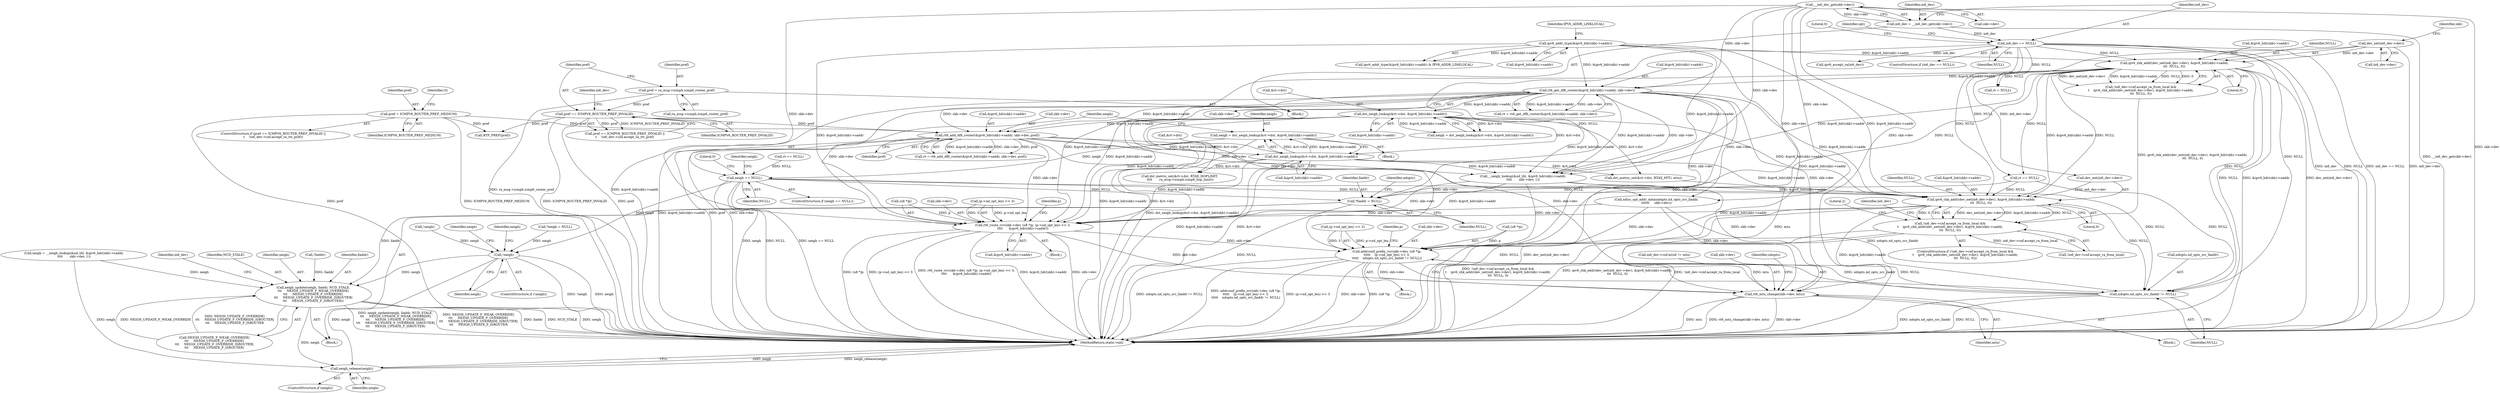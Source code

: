 digraph "0_linux_6fd99094de2b83d1d4c8457f2c83483b2828e75a@pointer" {
"1000486" [label="(Call,neigh = dst_neigh_lookup(&rt->dst, &ipv6_hdr(skb)->saddr))"];
"1000488" [label="(Call,dst_neigh_lookup(&rt->dst, &ipv6_hdr(skb)->saddr))"];
"1000407" [label="(Call,dst_neigh_lookup(&rt->dst, &ipv6_hdr(skb)->saddr))"];
"1000393" [label="(Call,rt6_get_dflt_router(&ipv6_hdr(skb)->saddr, skb->dev))"];
"1000167" [label="(Call,ipv6_addr_type(&ipv6_hdr(skb)->saddr))"];
"1000339" [label="(Call,ipv6_chk_addr(dev_net(in6_dev->dev), &ipv6_hdr(skb)->saddr,\n\t\t\t  NULL, 0))"];
"1000340" [label="(Call,dev_net(in6_dev->dev))"];
"1000209" [label="(Call,in6_dev == NULL)"];
"1000202" [label="(Call,in6_dev = __in6_dev_get(skb->dev))"];
"1000204" [label="(Call,__in6_dev_get(skb->dev))"];
"1000465" [label="(Call,rt6_add_dflt_router(&ipv6_hdr(skb)->saddr, skb->dev, pref))"];
"1000388" [label="(Call,pref = ICMPV6_ROUTER_PREF_MEDIUM)"];
"1000379" [label="(Call,pref == ICMPV6_ROUTER_PREF_INVALID)"];
"1000370" [label="(Call,pref = ra_msg->icmph.icmp6_router_pref)"];
"1000499" [label="(Call,neigh == NULL)"];
"1000725" [label="(Call,!neigh)"];
"1000771" [label="(Call,neigh_update(neigh, lladdr, NUD_STALE,\n\t\t\t     NEIGH_UPDATE_F_WEAK_OVERRIDE|\n\t\t\t     NEIGH_UPDATE_F_OVERRIDE|\n\t\t\t     NEIGH_UPDATE_F_OVERRIDE_ISROUTER|\n\t\t\t     NEIGH_UPDATE_F_ISROUTER))"];
"1001102" [label="(Call,neigh_release(neigh))"];
"1000745" [label="(Call,*lladdr = NULL)"];
"1000806" [label="(Call,ipv6_chk_addr(dev_net(in6_dev->dev), &ipv6_hdr(skb)->saddr,\n\t\t\t  NULL, 0))"];
"1000799" [label="(Call,!in6_dev->cnf.accept_ra_from_local &&\n\t    ipv6_chk_addr(dev_net(in6_dev->dev), &ipv6_hdr(skb)->saddr,\n\t\t\t  NULL, 0))"];
"1000900" [label="(Call,rt6_route_rcv(skb->dev, (u8 *)p, (p->nd_opt_len) << 3,\n\t\t\t\t      &ipv6_hdr(skb)->saddr))"];
"1000963" [label="(Call,addrconf_prefix_rcv(skb->dev, (u8 *)p,\n\t\t\t\t\t    (p->nd_opt_len) << 3,\n\t\t\t\t\t    ndopts.nd_opts_src_lladdr != NULL))"];
"1001055" [label="(Call,rt6_mtu_change(skb->dev, mtu))"];
"1000975" [label="(Call,ndopts.nd_opts_src_lladdr != NULL)"];
"1000391" [label="(Call,rt = rt6_get_dflt_router(&ipv6_hdr(skb)->saddr, skb->dev))"];
"1001102" [label="(Call,neigh_release(neigh))"];
"1000798" [label="(ControlStructure,if (!in6_dev->cnf.accept_ra_from_local &&\n\t    ipv6_chk_addr(dev_net(in6_dev->dev), &ipv6_hdr(skb)->saddr,\n\t\t\t  NULL, 0)))"];
"1000340" [label="(Call,dev_net(in6_dev->dev))"];
"1000371" [label="(Identifier,pref)"];
"1001048" [label="(Call,dst_metric_set(&rt->dst, RTAX_MTU, mtu))"];
"1000500" [label="(Identifier,neigh)"];
"1000800" [label="(Call,!in6_dev->cnf.accept_ra_from_local)"];
"1000487" [label="(Identifier,neigh)"];
"1000956" [label="(Identifier,p)"];
"1001031" [label="(Call,in6_dev->cnf.mtu6 != mtu)"];
"1000377" [label="(ControlStructure,if (pref == ICMPV6_ROUTER_PREF_INVALID ||\n\t    !in6_dev->cnf.accept_ra_rtr_pref))"];
"1000833" [label="(Identifier,in6_dev)"];
"1000912" [label="(Call,&ipv6_hdr(skb)->saddr)"];
"1000771" [label="(Call,neigh_update(neigh, lladdr, NUD_STALE,\n\t\t\t     NEIGH_UPDATE_F_WEAK_OVERRIDE|\n\t\t\t     NEIGH_UPDATE_F_OVERRIDE|\n\t\t\t     NEIGH_UPDATE_F_OVERRIDE_ISROUTER|\n\t\t\t     NEIGH_UPDATE_F_ISROUTER))"];
"1001056" [label="(Call,skb->dev)"];
"1000806" [label="(Call,ipv6_chk_addr(dev_net(in6_dev->dev), &ipv6_hdr(skb)->saddr,\n\t\t\t  NULL, 0))"];
"1001038" [label="(Block,)"];
"1000726" [label="(Identifier,neigh)"];
"1000785" [label="(Identifier,in6_dev)"];
"1000900" [label="(Call,rt6_route_rcv(skb->dev, (u8 *)p, (p->nd_opt_len) << 3,\n\t\t\t\t      &ipv6_hdr(skb)->saddr))"];
"1000226" [label="(Identifier,opt)"];
"1000855" [label="(Block,)"];
"1000466" [label="(Call,&ipv6_hdr(skb)->saddr)"];
"1000418" [label="(Call,!neigh)"];
"1000530" [label="(Call,RTF_PREF(pref))"];
"1000504" [label="(Literal,0)"];
"1000513" [label="(Identifier,neigh)"];
"1000454" [label="(Call,rt == NULL)"];
"1000204" [label="(Call,__in6_dev_get(skb->dev))"];
"1000405" [label="(Call,neigh = dst_neigh_lookup(&rt->dst, &ipv6_hdr(skb)->saddr))"];
"1000498" [label="(ControlStructure,if (neigh == NULL))"];
"1000962" [label="(Block,)"];
"1000816" [label="(Identifier,NULL)"];
"1000205" [label="(Call,skb->dev)"];
"1001062" [label="(Identifier,ndopts)"];
"1000173" [label="(Identifier,IPV6_ADDR_LINKLOCAL)"];
"1000774" [label="(Identifier,NUD_STALE)"];
"1001100" [label="(ControlStructure,if (neigh))"];
"1000746" [label="(Identifier,lladdr)"];
"1001104" [label="(MethodReturn,static void)"];
"1000389" [label="(Identifier,pref)"];
"1000370" [label="(Call,pref = ra_msg->icmph.icmp6_router_pref)"];
"1000112" [label="(Block,)"];
"1000349" [label="(Identifier,NULL)"];
"1000904" [label="(Call,(u8 *)p)"];
"1000493" [label="(Call,&ipv6_hdr(skb)->saddr)"];
"1000238" [label="(Call,ipv6_accept_ra(in6_dev))"];
"1000499" [label="(Call,neigh == NULL)"];
"1000344" [label="(Call,&ipv6_hdr(skb)->saddr)"];
"1000964" [label="(Call,skb->dev)"];
"1000772" [label="(Identifier,neigh)"];
"1000209" [label="(Call,in6_dev == NULL)"];
"1000393" [label="(Call,rt6_get_dflt_router(&ipv6_hdr(skb)->saddr, skb->dev))"];
"1000799" [label="(Call,!in6_dev->cnf.accept_ra_from_local &&\n\t    ipv6_chk_addr(dev_net(in6_dev->dev), &ipv6_hdr(skb)->saddr,\n\t\t\t  NULL, 0))"];
"1000474" [label="(Identifier,pref)"];
"1000901" [label="(Call,skb->dev)"];
"1000438" [label="(Call,rt = NULL)"];
"1000750" [label="(Identifier,ndopts)"];
"1000488" [label="(Call,dst_neigh_lookup(&rt->dst, &ipv6_hdr(skb)->saddr))"];
"1000807" [label="(Call,dev_net(in6_dev->dev))"];
"1000385" [label="(Identifier,in6_dev)"];
"1000967" [label="(Call,(u8 *)p)"];
"1000580" [label="(Call,dst_metric_set(&rt->dst, RTAX_HOPLIMIT,\n \t\t\t\t       ra_msg->icmph.icmp6_hop_limit))"];
"1000463" [label="(Call,rt = rt6_add_dflt_router(&ipv6_hdr(skb)->saddr, skb->dev, pref))"];
"1000763" [label="(Call,!lladdr)"];
"1000486" [label="(Call,neigh = dst_neigh_lookup(&rt->dst, &ipv6_hdr(skb)->saddr))"];
"1000392" [label="(Identifier,rt)"];
"1000332" [label="(Call,!in6_dev->cnf.accept_ra_from_local &&\n\t    ipv6_chk_addr(dev_net(in6_dev->dev), &ipv6_hdr(skb)->saddr,\n\t\t\t  NULL, 0))"];
"1000166" [label="(Call,ipv6_addr_type(&ipv6_hdr(skb)->saddr) & IPV6_ADDR_LINKLOCAL)"];
"1000743" [label="(Block,)"];
"1000380" [label="(Identifier,pref)"];
"1000379" [label="(Call,pref == ICMPV6_ROUTER_PREF_INVALID)"];
"1000407" [label="(Call,dst_neigh_lookup(&rt->dst, &ipv6_hdr(skb)->saddr))"];
"1000408" [label="(Call,&rt->dst)"];
"1000208" [label="(ControlStructure,if (in6_dev == NULL))"];
"1000724" [label="(ControlStructure,if (!neigh))"];
"1000970" [label="(Call,(p->nd_opt_len) << 3)"];
"1000211" [label="(Identifier,NULL)"];
"1000489" [label="(Call,&rt->dst)"];
"1000725" [label="(Call,!neigh)"];
"1000210" [label="(Identifier,in6_dev)"];
"1000214" [label="(Literal,0)"];
"1000501" [label="(Identifier,NULL)"];
"1000979" [label="(Identifier,NULL)"];
"1000203" [label="(Identifier,in6_dev)"];
"1000907" [label="(Call,(p->nd_opt_len) << 3)"];
"1000202" [label="(Call,in6_dev = __in6_dev_get(skb->dev))"];
"1000399" [label="(Call,skb->dev)"];
"1000820" [label="(Literal,2)"];
"1000963" [label="(Call,addrconf_prefix_rcv(skb->dev, (u8 *)p,\n\t\t\t\t\t    (p->nd_opt_len) << 3,\n\t\t\t\t\t    ndopts.nd_opts_src_lladdr != NULL))"];
"1000729" [label="(Call,__neigh_lookup(&nd_tbl, &ipv6_hdr(skb)->saddr,\n\t\t\t\t       skb->dev, 1))"];
"1000773" [label="(Identifier,lladdr)"];
"1000471" [label="(Call,skb->dev)"];
"1000742" [label="(Identifier,neigh)"];
"1000476" [label="(Call,rt == NULL)"];
"1000394" [label="(Call,&ipv6_hdr(skb)->saddr)"];
"1000727" [label="(Call,neigh = __neigh_lookup(&nd_tbl, &ipv6_hdr(skb)->saddr,\n\t\t\t\t       skb->dev, 1))"];
"1001059" [label="(Identifier,mtu)"];
"1000465" [label="(Call,rt6_add_dflt_router(&ipv6_hdr(skb)->saddr, skb->dev, pref))"];
"1001103" [label="(Identifier,neigh)"];
"1000775" [label="(Call,NEIGH_UPDATE_F_WEAK_OVERRIDE|\n\t\t\t     NEIGH_UPDATE_F_OVERRIDE|\n\t\t\t     NEIGH_UPDATE_F_OVERRIDE_ISROUTER|\n\t\t\t     NEIGH_UPDATE_F_ISROUTER)"];
"1000849" [label="(Identifier,p)"];
"1000347" [label="(Identifier,skb)"];
"1000167" [label="(Call,ipv6_addr_type(&ipv6_hdr(skb)->saddr))"];
"1000975" [label="(Call,ndopts.nd_opts_src_lladdr != NULL)"];
"1000168" [label="(Call,&ipv6_hdr(skb)->saddr)"];
"1001055" [label="(Call,rt6_mtu_change(skb->dev, mtu))"];
"1000388" [label="(Call,pref = ICMPV6_ROUTER_PREF_MEDIUM)"];
"1000728" [label="(Identifier,neigh)"];
"1000390" [label="(Identifier,ICMPV6_ROUTER_PREF_MEDIUM)"];
"1000339" [label="(Call,ipv6_chk_addr(dev_net(in6_dev->dev), &ipv6_hdr(skb)->saddr,\n\t\t\t  NULL, 0))"];
"1000350" [label="(Literal,0)"];
"1000817" [label="(Literal,0)"];
"1000378" [label="(Call,pref == ICMPV6_ROUTER_PREF_INVALID ||\n\t    !in6_dev->cnf.accept_ra_rtr_pref)"];
"1000745" [label="(Call,*lladdr = NULL)"];
"1000458" [label="(Block,)"];
"1000372" [label="(Call,ra_msg->icmph.icmp6_router_pref)"];
"1000341" [label="(Call,in6_dev->dev)"];
"1000381" [label="(Identifier,ICMPV6_ROUTER_PREF_INVALID)"];
"1000747" [label="(Identifier,NULL)"];
"1000811" [label="(Call,&ipv6_hdr(skb)->saddr)"];
"1000976" [label="(Call,ndopts.nd_opts_src_lladdr)"];
"1000412" [label="(Call,&ipv6_hdr(skb)->saddr)"];
"1000755" [label="(Call,ndisc_opt_addr_data(ndopts.nd_opts_src_lladdr,\n\t\t\t\t\t\t     skb->dev))"];
"1000121" [label="(Call,*neigh = NULL)"];
"1000486" -> "1000458"  [label="AST: "];
"1000486" -> "1000488"  [label="CFG: "];
"1000487" -> "1000486"  [label="AST: "];
"1000488" -> "1000486"  [label="AST: "];
"1000500" -> "1000486"  [label="CFG: "];
"1000486" -> "1001104"  [label="DDG: dst_neigh_lookup(&rt->dst, &ipv6_hdr(skb)->saddr)"];
"1000488" -> "1000486"  [label="DDG: &rt->dst"];
"1000488" -> "1000486"  [label="DDG: &ipv6_hdr(skb)->saddr"];
"1000486" -> "1000499"  [label="DDG: neigh"];
"1000488" -> "1000493"  [label="CFG: "];
"1000489" -> "1000488"  [label="AST: "];
"1000493" -> "1000488"  [label="AST: "];
"1000488" -> "1001104"  [label="DDG: &rt->dst"];
"1000488" -> "1001104"  [label="DDG: &ipv6_hdr(skb)->saddr"];
"1000407" -> "1000488"  [label="DDG: &rt->dst"];
"1000465" -> "1000488"  [label="DDG: &ipv6_hdr(skb)->saddr"];
"1000488" -> "1000580"  [label="DDG: &rt->dst"];
"1000488" -> "1000729"  [label="DDG: &ipv6_hdr(skb)->saddr"];
"1000488" -> "1000806"  [label="DDG: &ipv6_hdr(skb)->saddr"];
"1000488" -> "1000900"  [label="DDG: &ipv6_hdr(skb)->saddr"];
"1000488" -> "1001048"  [label="DDG: &rt->dst"];
"1000407" -> "1000405"  [label="AST: "];
"1000407" -> "1000412"  [label="CFG: "];
"1000408" -> "1000407"  [label="AST: "];
"1000412" -> "1000407"  [label="AST: "];
"1000405" -> "1000407"  [label="CFG: "];
"1000407" -> "1001104"  [label="DDG: &ipv6_hdr(skb)->saddr"];
"1000407" -> "1001104"  [label="DDG: &rt->dst"];
"1000407" -> "1000405"  [label="DDG: &rt->dst"];
"1000407" -> "1000405"  [label="DDG: &ipv6_hdr(skb)->saddr"];
"1000393" -> "1000407"  [label="DDG: &ipv6_hdr(skb)->saddr"];
"1000407" -> "1000465"  [label="DDG: &ipv6_hdr(skb)->saddr"];
"1000407" -> "1000580"  [label="DDG: &rt->dst"];
"1000407" -> "1000729"  [label="DDG: &ipv6_hdr(skb)->saddr"];
"1000407" -> "1000806"  [label="DDG: &ipv6_hdr(skb)->saddr"];
"1000407" -> "1000900"  [label="DDG: &ipv6_hdr(skb)->saddr"];
"1000407" -> "1001048"  [label="DDG: &rt->dst"];
"1000393" -> "1000391"  [label="AST: "];
"1000393" -> "1000399"  [label="CFG: "];
"1000394" -> "1000393"  [label="AST: "];
"1000399" -> "1000393"  [label="AST: "];
"1000391" -> "1000393"  [label="CFG: "];
"1000393" -> "1001104"  [label="DDG: &ipv6_hdr(skb)->saddr"];
"1000393" -> "1001104"  [label="DDG: skb->dev"];
"1000393" -> "1000391"  [label="DDG: &ipv6_hdr(skb)->saddr"];
"1000393" -> "1000391"  [label="DDG: skb->dev"];
"1000167" -> "1000393"  [label="DDG: &ipv6_hdr(skb)->saddr"];
"1000339" -> "1000393"  [label="DDG: &ipv6_hdr(skb)->saddr"];
"1000204" -> "1000393"  [label="DDG: skb->dev"];
"1000393" -> "1000465"  [label="DDG: &ipv6_hdr(skb)->saddr"];
"1000393" -> "1000465"  [label="DDG: skb->dev"];
"1000393" -> "1000729"  [label="DDG: &ipv6_hdr(skb)->saddr"];
"1000393" -> "1000729"  [label="DDG: skb->dev"];
"1000393" -> "1000755"  [label="DDG: skb->dev"];
"1000393" -> "1000806"  [label="DDG: &ipv6_hdr(skb)->saddr"];
"1000393" -> "1000900"  [label="DDG: skb->dev"];
"1000393" -> "1000900"  [label="DDG: &ipv6_hdr(skb)->saddr"];
"1000393" -> "1000963"  [label="DDG: skb->dev"];
"1000393" -> "1001055"  [label="DDG: skb->dev"];
"1000167" -> "1000166"  [label="AST: "];
"1000167" -> "1000168"  [label="CFG: "];
"1000168" -> "1000167"  [label="AST: "];
"1000173" -> "1000167"  [label="CFG: "];
"1000167" -> "1001104"  [label="DDG: &ipv6_hdr(skb)->saddr"];
"1000167" -> "1000166"  [label="DDG: &ipv6_hdr(skb)->saddr"];
"1000167" -> "1000339"  [label="DDG: &ipv6_hdr(skb)->saddr"];
"1000167" -> "1000729"  [label="DDG: &ipv6_hdr(skb)->saddr"];
"1000167" -> "1000806"  [label="DDG: &ipv6_hdr(skb)->saddr"];
"1000167" -> "1000900"  [label="DDG: &ipv6_hdr(skb)->saddr"];
"1000339" -> "1000332"  [label="AST: "];
"1000339" -> "1000350"  [label="CFG: "];
"1000340" -> "1000339"  [label="AST: "];
"1000344" -> "1000339"  [label="AST: "];
"1000349" -> "1000339"  [label="AST: "];
"1000350" -> "1000339"  [label="AST: "];
"1000332" -> "1000339"  [label="CFG: "];
"1000339" -> "1001104"  [label="DDG: NULL"];
"1000339" -> "1001104"  [label="DDG: &ipv6_hdr(skb)->saddr"];
"1000339" -> "1001104"  [label="DDG: dev_net(in6_dev->dev)"];
"1000339" -> "1000332"  [label="DDG: dev_net(in6_dev->dev)"];
"1000339" -> "1000332"  [label="DDG: &ipv6_hdr(skb)->saddr"];
"1000339" -> "1000332"  [label="DDG: NULL"];
"1000339" -> "1000332"  [label="DDG: 0"];
"1000340" -> "1000339"  [label="DDG: in6_dev->dev"];
"1000209" -> "1000339"  [label="DDG: NULL"];
"1000339" -> "1000438"  [label="DDG: NULL"];
"1000339" -> "1000454"  [label="DDG: NULL"];
"1000339" -> "1000729"  [label="DDG: &ipv6_hdr(skb)->saddr"];
"1000339" -> "1000745"  [label="DDG: NULL"];
"1000339" -> "1000806"  [label="DDG: &ipv6_hdr(skb)->saddr"];
"1000339" -> "1000806"  [label="DDG: NULL"];
"1000339" -> "1000900"  [label="DDG: &ipv6_hdr(skb)->saddr"];
"1000339" -> "1000975"  [label="DDG: NULL"];
"1000340" -> "1000341"  [label="CFG: "];
"1000341" -> "1000340"  [label="AST: "];
"1000347" -> "1000340"  [label="CFG: "];
"1000340" -> "1001104"  [label="DDG: in6_dev->dev"];
"1000340" -> "1000807"  [label="DDG: in6_dev->dev"];
"1000209" -> "1000208"  [label="AST: "];
"1000209" -> "1000211"  [label="CFG: "];
"1000210" -> "1000209"  [label="AST: "];
"1000211" -> "1000209"  [label="AST: "];
"1000214" -> "1000209"  [label="CFG: "];
"1000226" -> "1000209"  [label="CFG: "];
"1000209" -> "1001104"  [label="DDG: in6_dev == NULL"];
"1000209" -> "1001104"  [label="DDG: in6_dev"];
"1000209" -> "1001104"  [label="DDG: NULL"];
"1000202" -> "1000209"  [label="DDG: in6_dev"];
"1000209" -> "1000238"  [label="DDG: in6_dev"];
"1000209" -> "1000438"  [label="DDG: NULL"];
"1000209" -> "1000454"  [label="DDG: NULL"];
"1000209" -> "1000745"  [label="DDG: NULL"];
"1000209" -> "1000806"  [label="DDG: NULL"];
"1000209" -> "1000975"  [label="DDG: NULL"];
"1000202" -> "1000112"  [label="AST: "];
"1000202" -> "1000204"  [label="CFG: "];
"1000203" -> "1000202"  [label="AST: "];
"1000204" -> "1000202"  [label="AST: "];
"1000210" -> "1000202"  [label="CFG: "];
"1000202" -> "1001104"  [label="DDG: __in6_dev_get(skb->dev)"];
"1000204" -> "1000202"  [label="DDG: skb->dev"];
"1000204" -> "1000205"  [label="CFG: "];
"1000205" -> "1000204"  [label="AST: "];
"1000204" -> "1001104"  [label="DDG: skb->dev"];
"1000204" -> "1000729"  [label="DDG: skb->dev"];
"1000204" -> "1000755"  [label="DDG: skb->dev"];
"1000204" -> "1000900"  [label="DDG: skb->dev"];
"1000204" -> "1000963"  [label="DDG: skb->dev"];
"1000204" -> "1001055"  [label="DDG: skb->dev"];
"1000465" -> "1000463"  [label="AST: "];
"1000465" -> "1000474"  [label="CFG: "];
"1000466" -> "1000465"  [label="AST: "];
"1000471" -> "1000465"  [label="AST: "];
"1000474" -> "1000465"  [label="AST: "];
"1000463" -> "1000465"  [label="CFG: "];
"1000465" -> "1001104"  [label="DDG: pref"];
"1000465" -> "1001104"  [label="DDG: skb->dev"];
"1000465" -> "1001104"  [label="DDG: &ipv6_hdr(skb)->saddr"];
"1000465" -> "1000463"  [label="DDG: &ipv6_hdr(skb)->saddr"];
"1000465" -> "1000463"  [label="DDG: skb->dev"];
"1000465" -> "1000463"  [label="DDG: pref"];
"1000388" -> "1000465"  [label="DDG: pref"];
"1000379" -> "1000465"  [label="DDG: pref"];
"1000465" -> "1000729"  [label="DDG: skb->dev"];
"1000465" -> "1000755"  [label="DDG: skb->dev"];
"1000465" -> "1000900"  [label="DDG: skb->dev"];
"1000465" -> "1000963"  [label="DDG: skb->dev"];
"1000465" -> "1001055"  [label="DDG: skb->dev"];
"1000388" -> "1000377"  [label="AST: "];
"1000388" -> "1000390"  [label="CFG: "];
"1000389" -> "1000388"  [label="AST: "];
"1000390" -> "1000388"  [label="AST: "];
"1000392" -> "1000388"  [label="CFG: "];
"1000388" -> "1001104"  [label="DDG: pref"];
"1000388" -> "1001104"  [label="DDG: ICMPV6_ROUTER_PREF_MEDIUM"];
"1000388" -> "1000530"  [label="DDG: pref"];
"1000379" -> "1000378"  [label="AST: "];
"1000379" -> "1000381"  [label="CFG: "];
"1000380" -> "1000379"  [label="AST: "];
"1000381" -> "1000379"  [label="AST: "];
"1000385" -> "1000379"  [label="CFG: "];
"1000378" -> "1000379"  [label="CFG: "];
"1000379" -> "1001104"  [label="DDG: pref"];
"1000379" -> "1001104"  [label="DDG: ICMPV6_ROUTER_PREF_INVALID"];
"1000379" -> "1000378"  [label="DDG: pref"];
"1000379" -> "1000378"  [label="DDG: ICMPV6_ROUTER_PREF_INVALID"];
"1000370" -> "1000379"  [label="DDG: pref"];
"1000379" -> "1000530"  [label="DDG: pref"];
"1000370" -> "1000112"  [label="AST: "];
"1000370" -> "1000372"  [label="CFG: "];
"1000371" -> "1000370"  [label="AST: "];
"1000372" -> "1000370"  [label="AST: "];
"1000380" -> "1000370"  [label="CFG: "];
"1000370" -> "1001104"  [label="DDG: ra_msg->icmph.icmp6_router_pref"];
"1000499" -> "1000498"  [label="AST: "];
"1000499" -> "1000501"  [label="CFG: "];
"1000500" -> "1000499"  [label="AST: "];
"1000501" -> "1000499"  [label="AST: "];
"1000504" -> "1000499"  [label="CFG: "];
"1000513" -> "1000499"  [label="CFG: "];
"1000499" -> "1001104"  [label="DDG: neigh == NULL"];
"1000499" -> "1001104"  [label="DDG: neigh"];
"1000499" -> "1001104"  [label="DDG: NULL"];
"1000476" -> "1000499"  [label="DDG: NULL"];
"1000499" -> "1000725"  [label="DDG: neigh"];
"1000499" -> "1000745"  [label="DDG: NULL"];
"1000499" -> "1000806"  [label="DDG: NULL"];
"1000499" -> "1000975"  [label="DDG: NULL"];
"1000725" -> "1000724"  [label="AST: "];
"1000725" -> "1000726"  [label="CFG: "];
"1000726" -> "1000725"  [label="AST: "];
"1000728" -> "1000725"  [label="CFG: "];
"1000742" -> "1000725"  [label="CFG: "];
"1000725" -> "1001104"  [label="DDG: !neigh"];
"1000725" -> "1001104"  [label="DDG: neigh"];
"1000121" -> "1000725"  [label="DDG: neigh"];
"1000418" -> "1000725"  [label="DDG: neigh"];
"1000725" -> "1000771"  [label="DDG: neigh"];
"1000725" -> "1001102"  [label="DDG: neigh"];
"1000771" -> "1000743"  [label="AST: "];
"1000771" -> "1000775"  [label="CFG: "];
"1000772" -> "1000771"  [label="AST: "];
"1000773" -> "1000771"  [label="AST: "];
"1000774" -> "1000771"  [label="AST: "];
"1000775" -> "1000771"  [label="AST: "];
"1000785" -> "1000771"  [label="CFG: "];
"1000771" -> "1001104"  [label="DDG: lladdr"];
"1000771" -> "1001104"  [label="DDG: NUD_STALE"];
"1000771" -> "1001104"  [label="DDG: neigh"];
"1000771" -> "1001104"  [label="DDG: neigh_update(neigh, lladdr, NUD_STALE,\n\t\t\t     NEIGH_UPDATE_F_WEAK_OVERRIDE|\n\t\t\t     NEIGH_UPDATE_F_OVERRIDE|\n\t\t\t     NEIGH_UPDATE_F_OVERRIDE_ISROUTER|\n\t\t\t     NEIGH_UPDATE_F_ISROUTER)"];
"1000771" -> "1001104"  [label="DDG: NEIGH_UPDATE_F_WEAK_OVERRIDE|\n\t\t\t     NEIGH_UPDATE_F_OVERRIDE|\n\t\t\t     NEIGH_UPDATE_F_OVERRIDE_ISROUTER|\n\t\t\t     NEIGH_UPDATE_F_ISROUTER"];
"1000727" -> "1000771"  [label="DDG: neigh"];
"1000745" -> "1000771"  [label="DDG: lladdr"];
"1000763" -> "1000771"  [label="DDG: lladdr"];
"1000775" -> "1000771"  [label="DDG: NEIGH_UPDATE_F_WEAK_OVERRIDE"];
"1000775" -> "1000771"  [label="DDG: NEIGH_UPDATE_F_OVERRIDE|\n\t\t\t     NEIGH_UPDATE_F_OVERRIDE_ISROUTER|\n\t\t\t     NEIGH_UPDATE_F_ISROUTER"];
"1000771" -> "1001102"  [label="DDG: neigh"];
"1001102" -> "1001100"  [label="AST: "];
"1001102" -> "1001103"  [label="CFG: "];
"1001103" -> "1001102"  [label="AST: "];
"1001104" -> "1001102"  [label="CFG: "];
"1001102" -> "1001104"  [label="DDG: neigh"];
"1001102" -> "1001104"  [label="DDG: neigh_release(neigh)"];
"1000727" -> "1001102"  [label="DDG: neigh"];
"1000745" -> "1000743"  [label="AST: "];
"1000745" -> "1000747"  [label="CFG: "];
"1000746" -> "1000745"  [label="AST: "];
"1000747" -> "1000745"  [label="AST: "];
"1000750" -> "1000745"  [label="CFG: "];
"1000745" -> "1001104"  [label="DDG: NULL"];
"1000454" -> "1000745"  [label="DDG: NULL"];
"1000806" -> "1000799"  [label="AST: "];
"1000806" -> "1000817"  [label="CFG: "];
"1000807" -> "1000806"  [label="AST: "];
"1000811" -> "1000806"  [label="AST: "];
"1000816" -> "1000806"  [label="AST: "];
"1000817" -> "1000806"  [label="AST: "];
"1000799" -> "1000806"  [label="CFG: "];
"1000806" -> "1001104"  [label="DDG: NULL"];
"1000806" -> "1001104"  [label="DDG: dev_net(in6_dev->dev)"];
"1000806" -> "1001104"  [label="DDG: &ipv6_hdr(skb)->saddr"];
"1000806" -> "1000799"  [label="DDG: dev_net(in6_dev->dev)"];
"1000806" -> "1000799"  [label="DDG: &ipv6_hdr(skb)->saddr"];
"1000806" -> "1000799"  [label="DDG: NULL"];
"1000806" -> "1000799"  [label="DDG: 0"];
"1000807" -> "1000806"  [label="DDG: in6_dev->dev"];
"1000729" -> "1000806"  [label="DDG: &ipv6_hdr(skb)->saddr"];
"1000454" -> "1000806"  [label="DDG: NULL"];
"1000806" -> "1000900"  [label="DDG: &ipv6_hdr(skb)->saddr"];
"1000806" -> "1000975"  [label="DDG: NULL"];
"1000799" -> "1000798"  [label="AST: "];
"1000799" -> "1000800"  [label="CFG: "];
"1000800" -> "1000799"  [label="AST: "];
"1000820" -> "1000799"  [label="CFG: "];
"1000833" -> "1000799"  [label="CFG: "];
"1000799" -> "1001104"  [label="DDG: ipv6_chk_addr(dev_net(in6_dev->dev), &ipv6_hdr(skb)->saddr,\n\t\t\t  NULL, 0)"];
"1000799" -> "1001104"  [label="DDG: !in6_dev->cnf.accept_ra_from_local"];
"1000799" -> "1001104"  [label="DDG: !in6_dev->cnf.accept_ra_from_local &&\n\t    ipv6_chk_addr(dev_net(in6_dev->dev), &ipv6_hdr(skb)->saddr,\n\t\t\t  NULL, 0)"];
"1000800" -> "1000799"  [label="DDG: in6_dev->cnf.accept_ra_from_local"];
"1000332" -> "1000799"  [label="DDG: ipv6_chk_addr(dev_net(in6_dev->dev), &ipv6_hdr(skb)->saddr,\n\t\t\t  NULL, 0)"];
"1000900" -> "1000855"  [label="AST: "];
"1000900" -> "1000912"  [label="CFG: "];
"1000901" -> "1000900"  [label="AST: "];
"1000904" -> "1000900"  [label="AST: "];
"1000907" -> "1000900"  [label="AST: "];
"1000912" -> "1000900"  [label="AST: "];
"1000849" -> "1000900"  [label="CFG: "];
"1000900" -> "1001104"  [label="DDG: (u8 *)p"];
"1000900" -> "1001104"  [label="DDG: (p->nd_opt_len) << 3"];
"1000900" -> "1001104"  [label="DDG: rt6_route_rcv(skb->dev, (u8 *)p, (p->nd_opt_len) << 3,\n\t\t\t\t      &ipv6_hdr(skb)->saddr)"];
"1000900" -> "1001104"  [label="DDG: &ipv6_hdr(skb)->saddr"];
"1000900" -> "1001104"  [label="DDG: skb->dev"];
"1000755" -> "1000900"  [label="DDG: skb->dev"];
"1000729" -> "1000900"  [label="DDG: skb->dev"];
"1000729" -> "1000900"  [label="DDG: &ipv6_hdr(skb)->saddr"];
"1000904" -> "1000900"  [label="DDG: p"];
"1000907" -> "1000900"  [label="DDG: p->nd_opt_len"];
"1000907" -> "1000900"  [label="DDG: 3"];
"1000900" -> "1000963"  [label="DDG: skb->dev"];
"1000900" -> "1001055"  [label="DDG: skb->dev"];
"1000963" -> "1000962"  [label="AST: "];
"1000963" -> "1000975"  [label="CFG: "];
"1000964" -> "1000963"  [label="AST: "];
"1000967" -> "1000963"  [label="AST: "];
"1000970" -> "1000963"  [label="AST: "];
"1000975" -> "1000963"  [label="AST: "];
"1000956" -> "1000963"  [label="CFG: "];
"1000963" -> "1001104"  [label="DDG: skb->dev"];
"1000963" -> "1001104"  [label="DDG: (u8 *)p"];
"1000963" -> "1001104"  [label="DDG: ndopts.nd_opts_src_lladdr != NULL"];
"1000963" -> "1001104"  [label="DDG: addrconf_prefix_rcv(skb->dev, (u8 *)p,\n\t\t\t\t\t    (p->nd_opt_len) << 3,\n\t\t\t\t\t    ndopts.nd_opts_src_lladdr != NULL)"];
"1000963" -> "1001104"  [label="DDG: (p->nd_opt_len) << 3"];
"1000755" -> "1000963"  [label="DDG: skb->dev"];
"1000729" -> "1000963"  [label="DDG: skb->dev"];
"1000967" -> "1000963"  [label="DDG: p"];
"1000970" -> "1000963"  [label="DDG: p->nd_opt_len"];
"1000970" -> "1000963"  [label="DDG: 3"];
"1000975" -> "1000963"  [label="DDG: ndopts.nd_opts_src_lladdr"];
"1000975" -> "1000963"  [label="DDG: NULL"];
"1000963" -> "1001055"  [label="DDG: skb->dev"];
"1001055" -> "1001038"  [label="AST: "];
"1001055" -> "1001059"  [label="CFG: "];
"1001056" -> "1001055"  [label="AST: "];
"1001059" -> "1001055"  [label="AST: "];
"1001062" -> "1001055"  [label="CFG: "];
"1001055" -> "1001104"  [label="DDG: rt6_mtu_change(skb->dev, mtu)"];
"1001055" -> "1001104"  [label="DDG: skb->dev"];
"1001055" -> "1001104"  [label="DDG: mtu"];
"1000755" -> "1001055"  [label="DDG: skb->dev"];
"1000729" -> "1001055"  [label="DDG: skb->dev"];
"1001048" -> "1001055"  [label="DDG: mtu"];
"1001031" -> "1001055"  [label="DDG: mtu"];
"1000975" -> "1000979"  [label="CFG: "];
"1000976" -> "1000975"  [label="AST: "];
"1000979" -> "1000975"  [label="AST: "];
"1000975" -> "1001104"  [label="DDG: NULL"];
"1000975" -> "1001104"  [label="DDG: ndopts.nd_opts_src_lladdr"];
"1000755" -> "1000975"  [label="DDG: ndopts.nd_opts_src_lladdr"];
"1000454" -> "1000975"  [label="DDG: NULL"];
}

